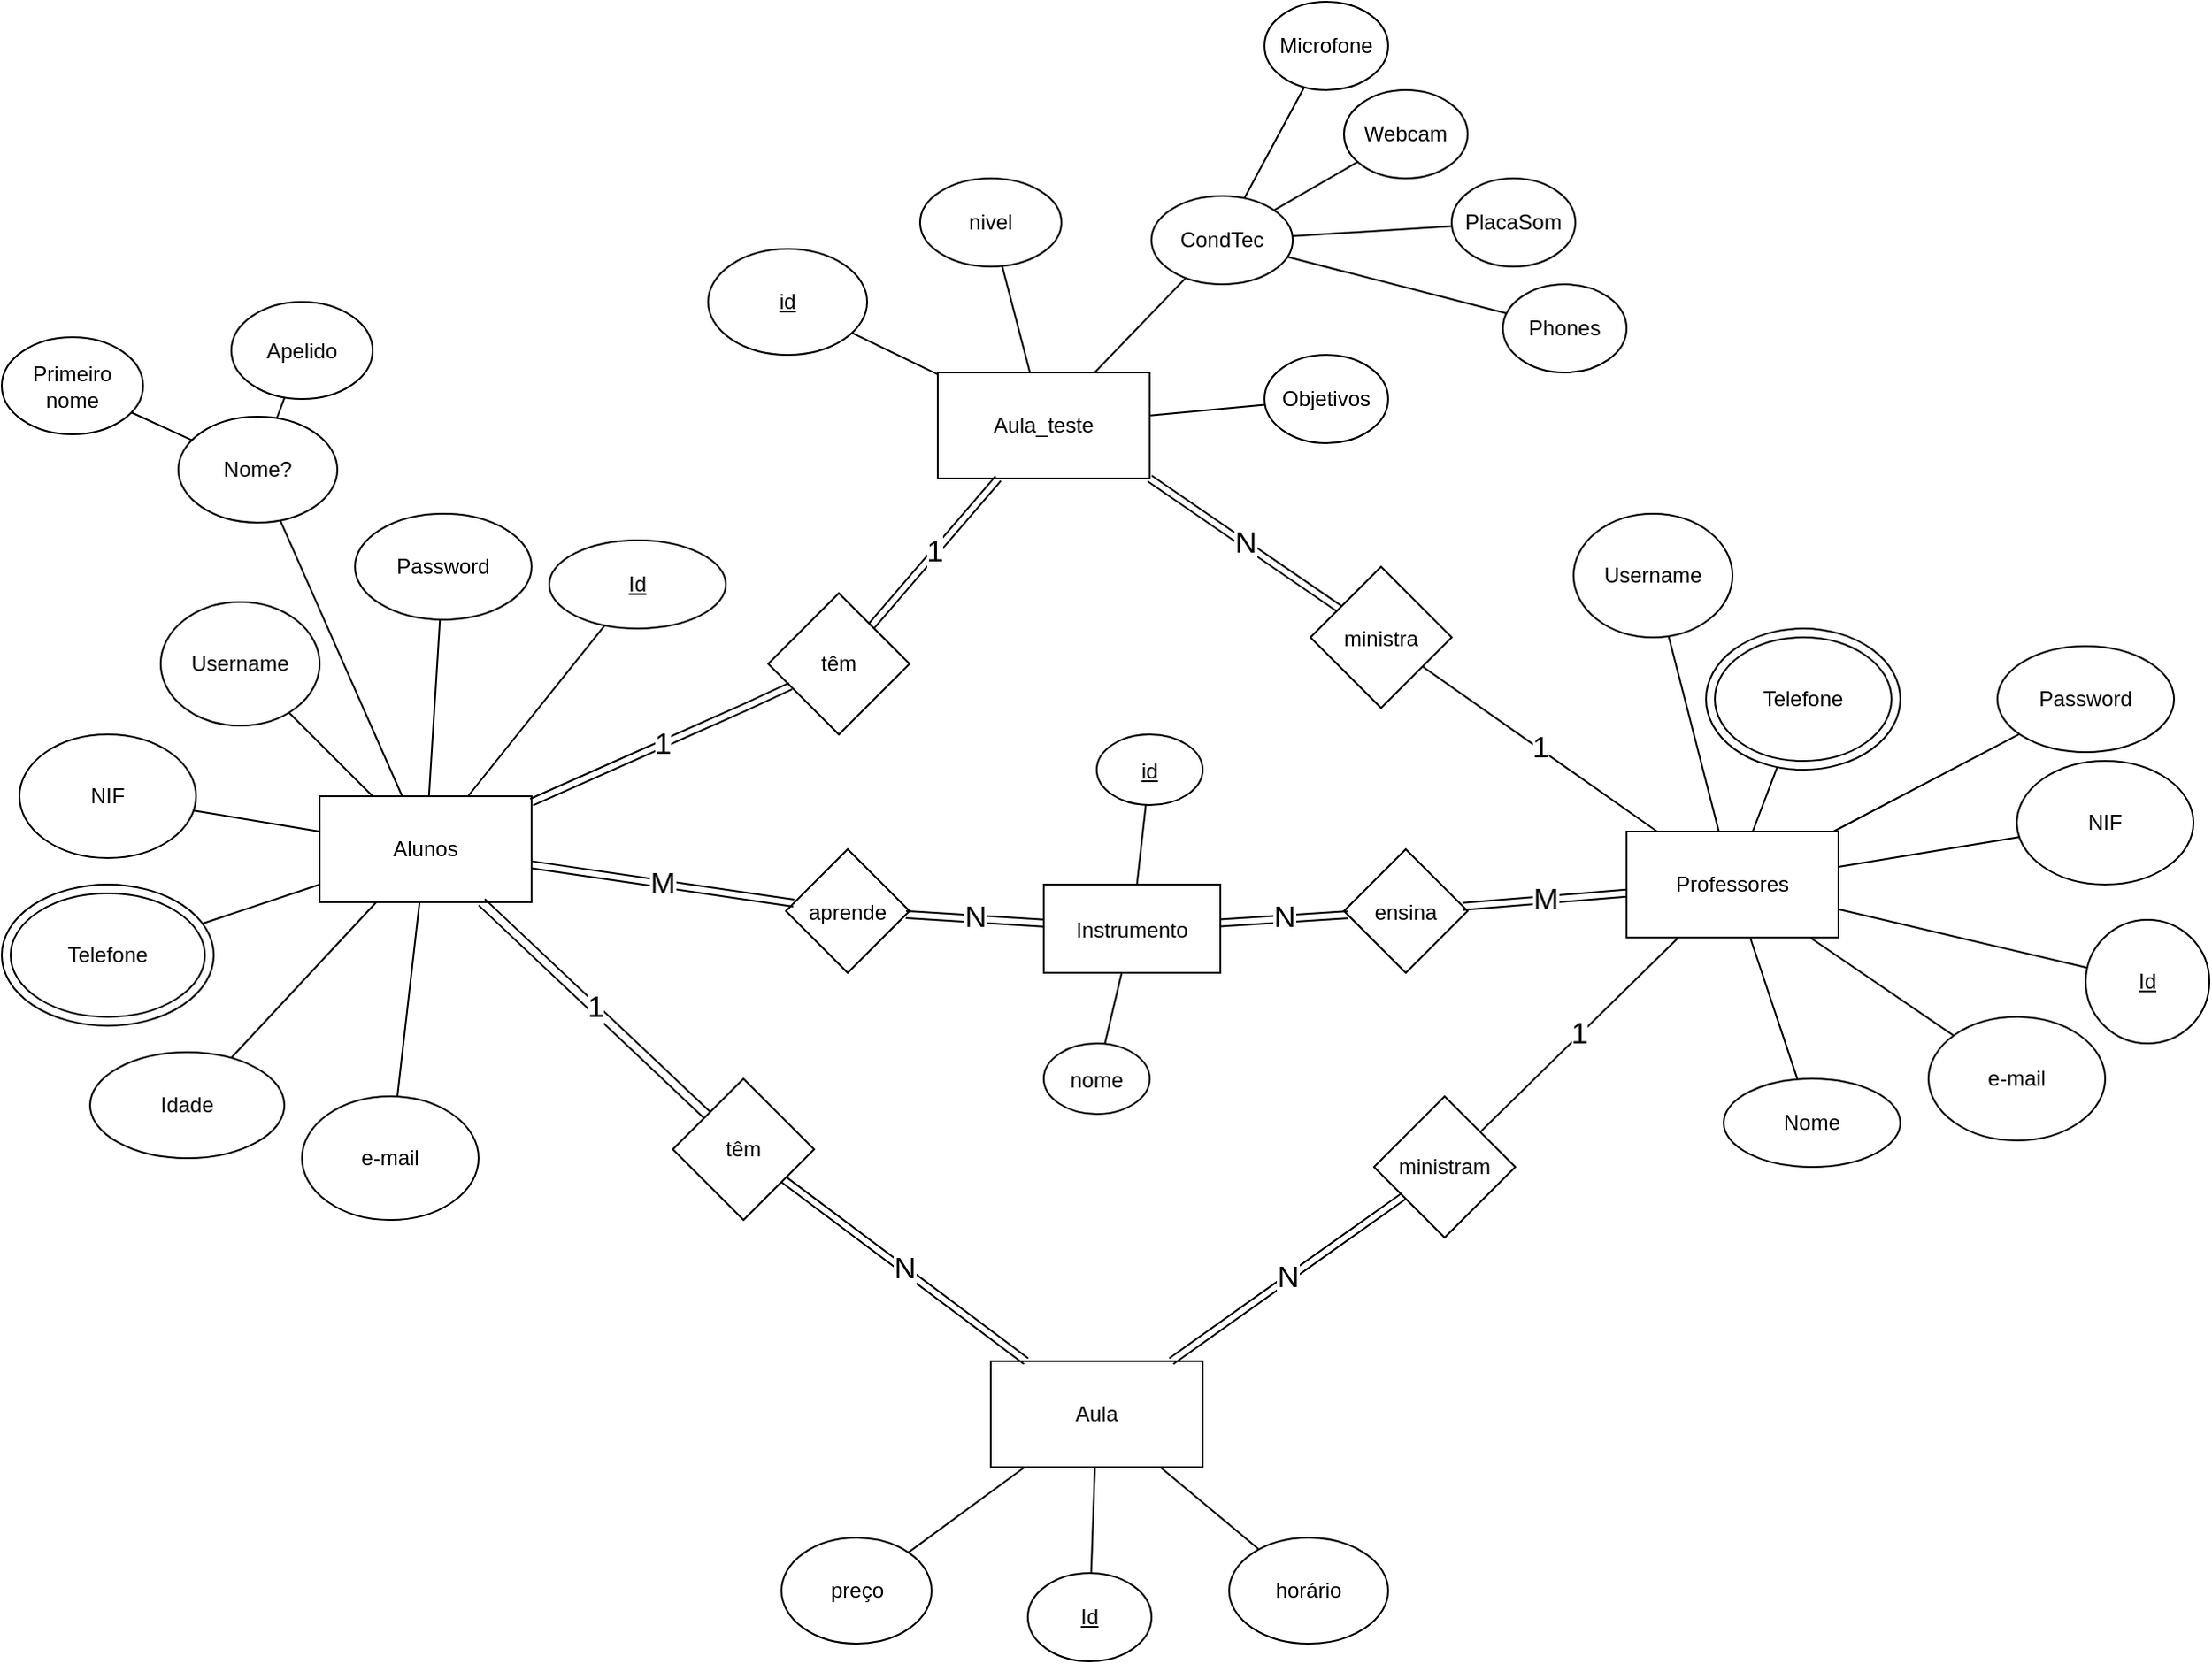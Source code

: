 <mxfile version="14.6.1" type="github">
  <diagram id="C5RBs43oDa-KdzZeNtuy" name="Page-1">
    <mxGraphModel dx="1320" dy="1723" grid="1" gridSize="10" guides="1" tooltips="1" connect="1" arrows="1" fold="1" page="1" pageScale="1" pageWidth="827" pageHeight="1169" math="0" shadow="0">
      <root>
        <mxCell id="WIyWlLk6GJQsqaUBKTNV-0" />
        <mxCell id="WIyWlLk6GJQsqaUBKTNV-1" parent="WIyWlLk6GJQsqaUBKTNV-0" />
        <mxCell id="YeJPbqonlaDgZHrQWHC3-2" value="Alunos" style="rounded=0;whiteSpace=wrap;html=1;" parent="WIyWlLk6GJQsqaUBKTNV-1" vertex="1">
          <mxGeometry x="230" y="190" width="120" height="60" as="geometry" />
        </mxCell>
        <mxCell id="YeJPbqonlaDgZHrQWHC3-3" value="" style="endArrow=none;html=1;" parent="WIyWlLk6GJQsqaUBKTNV-1" target="YeJPbqonlaDgZHrQWHC3-4" edge="1" source="YeJPbqonlaDgZHrQWHC3-2">
          <mxGeometry width="50" height="50" relative="1" as="geometry">
            <mxPoint x="430" y="220" as="sourcePoint" />
            <mxPoint x="480" y="170" as="targetPoint" />
          </mxGeometry>
        </mxCell>
        <mxCell id="YeJPbqonlaDgZHrQWHC3-4" value="&lt;u&gt;Id&lt;/u&gt;" style="ellipse;whiteSpace=wrap;html=1;" parent="WIyWlLk6GJQsqaUBKTNV-1" vertex="1">
          <mxGeometry x="360" y="45" width="100" height="50" as="geometry" />
        </mxCell>
        <mxCell id="YeJPbqonlaDgZHrQWHC3-5" value="" style="endArrow=none;html=1;" parent="WIyWlLk6GJQsqaUBKTNV-1" target="YeJPbqonlaDgZHrQWHC3-6" edge="1" source="YeJPbqonlaDgZHrQWHC3-2">
          <mxGeometry width="50" height="50" relative="1" as="geometry">
            <mxPoint x="470" y="240" as="sourcePoint" />
            <mxPoint x="520" y="220" as="targetPoint" />
          </mxGeometry>
        </mxCell>
        <mxCell id="YeJPbqonlaDgZHrQWHC3-6" value="Nome?" style="ellipse;whiteSpace=wrap;html=1;" parent="WIyWlLk6GJQsqaUBKTNV-1" vertex="1">
          <mxGeometry x="150" y="-25" width="90" height="60" as="geometry" />
        </mxCell>
        <mxCell id="YeJPbqonlaDgZHrQWHC3-7" value="" style="endArrow=none;html=1;" parent="WIyWlLk6GJQsqaUBKTNV-1" source="YeJPbqonlaDgZHrQWHC3-2" target="YeJPbqonlaDgZHrQWHC3-8" edge="1">
          <mxGeometry width="50" height="50" relative="1" as="geometry">
            <mxPoint x="420" y="340" as="sourcePoint" />
            <mxPoint x="420" y="280" as="targetPoint" />
            <Array as="points" />
          </mxGeometry>
        </mxCell>
        <mxCell id="YeJPbqonlaDgZHrQWHC3-8" value="e-mail" style="ellipse;whiteSpace=wrap;html=1;" parent="WIyWlLk6GJQsqaUBKTNV-1" vertex="1">
          <mxGeometry x="220" y="360" width="100" height="70" as="geometry" />
        </mxCell>
        <mxCell id="YeJPbqonlaDgZHrQWHC3-10" value="Password" style="ellipse;whiteSpace=wrap;html=1;" parent="WIyWlLk6GJQsqaUBKTNV-1" vertex="1">
          <mxGeometry x="250" y="30" width="100" height="60" as="geometry" />
        </mxCell>
        <mxCell id="YeJPbqonlaDgZHrQWHC3-17" value="" style="endArrow=none;html=1;" parent="WIyWlLk6GJQsqaUBKTNV-1" source="YeJPbqonlaDgZHrQWHC3-23" edge="1" target="YeJPbqonlaDgZHrQWHC3-2">
          <mxGeometry width="50" height="50" relative="1" as="geometry">
            <mxPoint x="300" y="320" as="sourcePoint" />
            <mxPoint x="350" y="270" as="targetPoint" />
          </mxGeometry>
        </mxCell>
        <mxCell id="YeJPbqonlaDgZHrQWHC3-18" value="Telefone" style="ellipse;whiteSpace=wrap;html=1;perimeterSpacing=0;shadow=0;sketch=0;strokeWidth=1;gradientDirection=east;" parent="WIyWlLk6GJQsqaUBKTNV-1" vertex="1">
          <mxGeometry x="55" y="245" width="110" height="70" as="geometry" />
        </mxCell>
        <mxCell id="YeJPbqonlaDgZHrQWHC3-23" value="" style="ellipse;whiteSpace=wrap;html=1;rounded=0;sketch=0;fillColor=none;" parent="WIyWlLk6GJQsqaUBKTNV-1" vertex="1">
          <mxGeometry x="50" y="240" width="120" height="80" as="geometry" />
        </mxCell>
        <mxCell id="YeJPbqonlaDgZHrQWHC3-24" value="" style="endArrow=none;html=1;" parent="WIyWlLk6GJQsqaUBKTNV-1" target="YeJPbqonlaDgZHrQWHC3-2" edge="1" source="YeJPbqonlaDgZHrQWHC3-25">
          <mxGeometry width="50" height="50" relative="1" as="geometry">
            <mxPoint x="380" y="360" as="sourcePoint" />
            <mxPoint x="410" y="280" as="targetPoint" />
            <Array as="points" />
          </mxGeometry>
        </mxCell>
        <mxCell id="YeJPbqonlaDgZHrQWHC3-25" value="Idade" style="ellipse;whiteSpace=wrap;html=1;rounded=0;sketch=0;" parent="WIyWlLk6GJQsqaUBKTNV-1" vertex="1">
          <mxGeometry x="100" y="335" width="110" height="60" as="geometry" />
        </mxCell>
        <mxCell id="QPZrH0Ajvc4-a-Q5nBBF-0" value="Professores" style="rounded=0;whiteSpace=wrap;html=1;" parent="WIyWlLk6GJQsqaUBKTNV-1" vertex="1">
          <mxGeometry x="970" y="210" width="120" height="60" as="geometry" />
        </mxCell>
        <mxCell id="QPZrH0Ajvc4-a-Q5nBBF-17" value="" style="endArrow=none;html=1;" parent="WIyWlLk6GJQsqaUBKTNV-1" edge="1" target="QPZrH0Ajvc4-a-Q5nBBF-0" source="QPZrH0Ajvc4-a-Q5nBBF-19">
          <mxGeometry width="50" height="50" relative="1" as="geometry">
            <mxPoint x="920" y="320" as="sourcePoint" />
            <mxPoint x="970" y="270" as="targetPoint" />
          </mxGeometry>
        </mxCell>
        <mxCell id="QPZrH0Ajvc4-a-Q5nBBF-19" value="&lt;u&gt;Id&lt;/u&gt;" style="ellipse;whiteSpace=wrap;html=1;" parent="WIyWlLk6GJQsqaUBKTNV-1" vertex="1">
          <mxGeometry x="1230" y="260" width="70" height="70" as="geometry" />
        </mxCell>
        <mxCell id="QPZrH0Ajvc4-a-Q5nBBF-20" value="Nome" style="ellipse;whiteSpace=wrap;html=1;" parent="WIyWlLk6GJQsqaUBKTNV-1" vertex="1">
          <mxGeometry x="1025" y="350" width="100" height="50" as="geometry" />
        </mxCell>
        <mxCell id="QPZrH0Ajvc4-a-Q5nBBF-21" value="" style="endArrow=none;html=1;" parent="WIyWlLk6GJQsqaUBKTNV-1" source="QPZrH0Ajvc4-a-Q5nBBF-20" edge="1" target="QPZrH0Ajvc4-a-Q5nBBF-0">
          <mxGeometry width="50" height="50" relative="1" as="geometry">
            <mxPoint x="990" y="320" as="sourcePoint" />
            <mxPoint x="1040" y="270" as="targetPoint" />
          </mxGeometry>
        </mxCell>
        <mxCell id="QPZrH0Ajvc4-a-Q5nBBF-22" value="e-mail" style="ellipse;whiteSpace=wrap;html=1;" parent="WIyWlLk6GJQsqaUBKTNV-1" vertex="1">
          <mxGeometry x="1141" y="315" width="100" height="70" as="geometry" />
        </mxCell>
        <mxCell id="QPZrH0Ajvc4-a-Q5nBBF-23" value="" style="endArrow=none;html=1;" parent="WIyWlLk6GJQsqaUBKTNV-1" target="QPZrH0Ajvc4-a-Q5nBBF-22" edge="1" source="QPZrH0Ajvc4-a-Q5nBBF-0">
          <mxGeometry width="50" height="50" relative="1" as="geometry">
            <mxPoint x="1090" y="265" as="sourcePoint" />
            <mxPoint x="1140" y="215" as="targetPoint" />
          </mxGeometry>
        </mxCell>
        <mxCell id="QPZrH0Ajvc4-a-Q5nBBF-25" value="Aula" style="rounded=0;whiteSpace=wrap;html=1;" parent="WIyWlLk6GJQsqaUBKTNV-1" vertex="1">
          <mxGeometry x="610" y="510" width="120" height="60" as="geometry" />
        </mxCell>
        <mxCell id="QPZrH0Ajvc4-a-Q5nBBF-26" value="&lt;u&gt;Id&lt;/u&gt;" style="ellipse;whiteSpace=wrap;html=1;" parent="WIyWlLk6GJQsqaUBKTNV-1" vertex="1">
          <mxGeometry x="631" y="630" width="70" height="50" as="geometry" />
        </mxCell>
        <mxCell id="QPZrH0Ajvc4-a-Q5nBBF-27" value="" style="endArrow=none;html=1;" parent="WIyWlLk6GJQsqaUBKTNV-1" source="QPZrH0Ajvc4-a-Q5nBBF-25" target="QPZrH0Ajvc4-a-Q5nBBF-26" edge="1">
          <mxGeometry width="50" height="50" relative="1" as="geometry">
            <mxPoint x="810" y="540" as="sourcePoint" />
            <mxPoint x="860" y="490" as="targetPoint" />
          </mxGeometry>
        </mxCell>
        <mxCell id="QPZrH0Ajvc4-a-Q5nBBF-32" value="ministram" style="rhombus;whiteSpace=wrap;html=1;" parent="WIyWlLk6GJQsqaUBKTNV-1" vertex="1">
          <mxGeometry x="827" y="360" width="80" height="80" as="geometry" />
        </mxCell>
        <mxCell id="QPZrH0Ajvc4-a-Q5nBBF-33" value="têm" style="rhombus;whiteSpace=wrap;html=1;" parent="WIyWlLk6GJQsqaUBKTNV-1" vertex="1">
          <mxGeometry x="430" y="350" width="80" height="80" as="geometry" />
        </mxCell>
        <mxCell id="QPZrH0Ajvc4-a-Q5nBBF-34" value="Username" style="ellipse;whiteSpace=wrap;html=1;" parent="WIyWlLk6GJQsqaUBKTNV-1" vertex="1">
          <mxGeometry x="140" y="80" width="90" height="70" as="geometry" />
        </mxCell>
        <mxCell id="QPZrH0Ajvc4-a-Q5nBBF-35" value="" style="endArrow=none;html=1;" parent="WIyWlLk6GJQsqaUBKTNV-1" target="QPZrH0Ajvc4-a-Q5nBBF-34" edge="1" source="YeJPbqonlaDgZHrQWHC3-2">
          <mxGeometry width="50" height="50" relative="1" as="geometry">
            <mxPoint x="350" y="220" as="sourcePoint" />
            <mxPoint x="400" y="170" as="targetPoint" />
          </mxGeometry>
        </mxCell>
        <mxCell id="QPZrH0Ajvc4-a-Q5nBBF-38" value="Telefone" style="ellipse;whiteSpace=wrap;html=1;" parent="WIyWlLk6GJQsqaUBKTNV-1" vertex="1">
          <mxGeometry x="1020" y="100" width="100" height="70" as="geometry" />
        </mxCell>
        <mxCell id="QPZrH0Ajvc4-a-Q5nBBF-39" value="" style="endArrow=none;html=1;" parent="WIyWlLk6GJQsqaUBKTNV-1" source="QPZrH0Ajvc4-a-Q5nBBF-0" target="7uHokPlCw8yeGiN5BkeQ-28" edge="1">
          <mxGeometry width="50" height="50" relative="1" as="geometry">
            <mxPoint x="990" y="210" as="sourcePoint" />
            <mxPoint x="1040" y="160" as="targetPoint" />
          </mxGeometry>
        </mxCell>
        <mxCell id="QPZrH0Ajvc4-a-Q5nBBF-40" value="Password" style="ellipse;whiteSpace=wrap;html=1;" parent="WIyWlLk6GJQsqaUBKTNV-1" vertex="1">
          <mxGeometry x="1180" y="105" width="100" height="60" as="geometry" />
        </mxCell>
        <mxCell id="QPZrH0Ajvc4-a-Q5nBBF-41" value="Username" style="ellipse;whiteSpace=wrap;html=1;" parent="WIyWlLk6GJQsqaUBKTNV-1" vertex="1">
          <mxGeometry x="940" y="30" width="90" height="70" as="geometry" />
        </mxCell>
        <mxCell id="QPZrH0Ajvc4-a-Q5nBBF-43" value="" style="endArrow=none;html=1;" parent="WIyWlLk6GJQsqaUBKTNV-1" source="QPZrH0Ajvc4-a-Q5nBBF-40" edge="1" target="QPZrH0Ajvc4-a-Q5nBBF-0">
          <mxGeometry width="50" height="50" relative="1" as="geometry">
            <mxPoint x="920" y="265" as="sourcePoint" />
            <mxPoint x="970" y="215" as="targetPoint" />
          </mxGeometry>
        </mxCell>
        <mxCell id="QPZrH0Ajvc4-a-Q5nBBF-44" value="" style="endArrow=none;html=1;" parent="WIyWlLk6GJQsqaUBKTNV-1" source="QPZrH0Ajvc4-a-Q5nBBF-0" target="QPZrH0Ajvc4-a-Q5nBBF-41" edge="1">
          <mxGeometry width="50" height="50" relative="1" as="geometry">
            <mxPoint x="980" y="210" as="sourcePoint" />
            <mxPoint x="1030" y="160" as="targetPoint" />
          </mxGeometry>
        </mxCell>
        <mxCell id="QPZrH0Ajvc4-a-Q5nBBF-46" value="N" style="shape=link;html=1;fontSize=17;" parent="WIyWlLk6GJQsqaUBKTNV-1" source="QPZrH0Ajvc4-a-Q5nBBF-25" target="QPZrH0Ajvc4-a-Q5nBBF-32" edge="1">
          <mxGeometry width="100" relative="1" as="geometry">
            <mxPoint x="815" y="480" as="sourcePoint" />
            <mxPoint x="915" y="480" as="targetPoint" />
          </mxGeometry>
        </mxCell>
        <mxCell id="QPZrH0Ajvc4-a-Q5nBBF-47" value="1" style="shape=link;html=1;width=5;fontSize=17;" parent="WIyWlLk6GJQsqaUBKTNV-1" source="YeJPbqonlaDgZHrQWHC3-2" edge="1" target="QPZrH0Ajvc4-a-Q5nBBF-33">
          <mxGeometry width="100" relative="1" as="geometry">
            <mxPoint x="400" y="509.5" as="sourcePoint" />
            <mxPoint x="440" y="470" as="targetPoint" />
          </mxGeometry>
        </mxCell>
        <mxCell id="QPZrH0Ajvc4-a-Q5nBBF-49" value="N" style="shape=link;html=1;endSize=6;fontSize=17;" parent="WIyWlLk6GJQsqaUBKTNV-1" source="QPZrH0Ajvc4-a-Q5nBBF-33" edge="1" target="QPZrH0Ajvc4-a-Q5nBBF-25">
          <mxGeometry width="100" relative="1" as="geometry">
            <mxPoint x="600" y="620" as="sourcePoint" />
            <mxPoint x="700" y="620" as="targetPoint" />
          </mxGeometry>
        </mxCell>
        <mxCell id="QPZrH0Ajvc4-a-Q5nBBF-55" value="preço" style="ellipse;whiteSpace=wrap;html=1;fillColor=none;" parent="WIyWlLk6GJQsqaUBKTNV-1" vertex="1">
          <mxGeometry x="491.5" y="610" width="85" height="60" as="geometry" />
        </mxCell>
        <mxCell id="QPZrH0Ajvc4-a-Q5nBBF-58" value="" style="endArrow=none;html=1;" parent="WIyWlLk6GJQsqaUBKTNV-1" target="QPZrH0Ajvc4-a-Q5nBBF-25" edge="1" source="QPZrH0Ajvc4-a-Q5nBBF-55">
          <mxGeometry width="50" height="50" relative="1" as="geometry">
            <mxPoint x="800" y="740" as="sourcePoint" />
            <mxPoint x="850" y="690" as="targetPoint" />
          </mxGeometry>
        </mxCell>
        <mxCell id="QPZrH0Ajvc4-a-Q5nBBF-59" value="&lt;font style=&quot;font-size: 12px&quot;&gt;horário&lt;/font&gt;" style="ellipse;whiteSpace=wrap;html=1;fillColor=none;fontSize=12;" parent="WIyWlLk6GJQsqaUBKTNV-1" vertex="1">
          <mxGeometry x="745" y="610" width="90" height="60" as="geometry" />
        </mxCell>
        <mxCell id="QPZrH0Ajvc4-a-Q5nBBF-60" value="" style="endArrow=none;html=1;fontSize=12;" parent="WIyWlLk6GJQsqaUBKTNV-1" target="QPZrH0Ajvc4-a-Q5nBBF-59" edge="1" source="QPZrH0Ajvc4-a-Q5nBBF-25">
          <mxGeometry width="50" height="50" relative="1" as="geometry">
            <mxPoint x="820" y="640" as="sourcePoint" />
            <mxPoint x="870" y="590" as="targetPoint" />
          </mxGeometry>
        </mxCell>
        <mxCell id="7uHokPlCw8yeGiN5BkeQ-24" value="NIF" style="ellipse;whiteSpace=wrap;html=1;fontSize=12;" parent="WIyWlLk6GJQsqaUBKTNV-1" vertex="1">
          <mxGeometry x="60" y="155" width="100" height="70" as="geometry" />
        </mxCell>
        <mxCell id="7uHokPlCw8yeGiN5BkeQ-25" value="" style="endArrow=none;html=1;fontSize=12;" parent="WIyWlLk6GJQsqaUBKTNV-1" target="YeJPbqonlaDgZHrQWHC3-2" edge="1" source="7uHokPlCw8yeGiN5BkeQ-24">
          <mxGeometry width="50" height="50" relative="1" as="geometry">
            <mxPoint x="170" y="295" as="sourcePoint" />
            <mxPoint x="220" y="245" as="targetPoint" />
          </mxGeometry>
        </mxCell>
        <mxCell id="7uHokPlCw8yeGiN5BkeQ-26" value="NIF" style="ellipse;whiteSpace=wrap;html=1;fontSize=12;" parent="WIyWlLk6GJQsqaUBKTNV-1" vertex="1">
          <mxGeometry x="1191" y="170" width="100" height="70" as="geometry" />
        </mxCell>
        <mxCell id="7uHokPlCw8yeGiN5BkeQ-27" value="" style="endArrow=none;html=1;fontSize=12;" parent="WIyWlLk6GJQsqaUBKTNV-1" target="7uHokPlCw8yeGiN5BkeQ-26" edge="1" source="QPZrH0Ajvc4-a-Q5nBBF-0">
          <mxGeometry width="50" height="50" relative="1" as="geometry">
            <mxPoint x="1090" y="250" as="sourcePoint" />
            <mxPoint x="1140" y="200" as="targetPoint" />
          </mxGeometry>
        </mxCell>
        <mxCell id="7uHokPlCw8yeGiN5BkeQ-28" value="" style="ellipse;whiteSpace=wrap;html=1;rounded=0;sketch=0;fillColor=none;" parent="WIyWlLk6GJQsqaUBKTNV-1" vertex="1">
          <mxGeometry x="1015" y="95" width="110" height="80" as="geometry" />
        </mxCell>
        <mxCell id="ZxcHzyBanlLkTp8bQzHT-0" value="Aula_teste" style="rounded=0;whiteSpace=wrap;html=1;" parent="WIyWlLk6GJQsqaUBKTNV-1" vertex="1">
          <mxGeometry x="580" y="-50" width="120" height="60" as="geometry" />
        </mxCell>
        <mxCell id="ZxcHzyBanlLkTp8bQzHT-3" value="nivel" style="ellipse;whiteSpace=wrap;html=1;" parent="WIyWlLk6GJQsqaUBKTNV-1" vertex="1">
          <mxGeometry x="570" y="-160" width="80" height="50" as="geometry" />
        </mxCell>
        <mxCell id="ZxcHzyBanlLkTp8bQzHT-4" value="&lt;u&gt;id&lt;/u&gt;" style="ellipse;whiteSpace=wrap;html=1;" parent="WIyWlLk6GJQsqaUBKTNV-1" vertex="1">
          <mxGeometry x="450" y="-120" width="90" height="60" as="geometry" />
        </mxCell>
        <mxCell id="ZxcHzyBanlLkTp8bQzHT-7" value="" style="endArrow=none;html=1;" parent="WIyWlLk6GJQsqaUBKTNV-1" target="ZxcHzyBanlLkTp8bQzHT-3" edge="1" source="ZxcHzyBanlLkTp8bQzHT-0">
          <mxGeometry width="50" height="50" relative="1" as="geometry">
            <mxPoint x="600" y="-50" as="sourcePoint" />
            <mxPoint x="650" y="-100" as="targetPoint" />
          </mxGeometry>
        </mxCell>
        <mxCell id="ZxcHzyBanlLkTp8bQzHT-8" value="" style="endArrow=none;html=1;" parent="WIyWlLk6GJQsqaUBKTNV-1" source="ZxcHzyBanlLkTp8bQzHT-4" edge="1" target="ZxcHzyBanlLkTp8bQzHT-0">
          <mxGeometry width="50" height="50" relative="1" as="geometry">
            <mxPoint x="530" y="20" as="sourcePoint" />
            <mxPoint x="580" y="-30" as="targetPoint" />
          </mxGeometry>
        </mxCell>
        <mxCell id="ZxcHzyBanlLkTp8bQzHT-9" value="CondTec" style="ellipse;whiteSpace=wrap;html=1;" parent="WIyWlLk6GJQsqaUBKTNV-1" vertex="1">
          <mxGeometry x="701" y="-150" width="80" height="50" as="geometry" />
        </mxCell>
        <mxCell id="ZxcHzyBanlLkTp8bQzHT-10" value="Webcam" style="ellipse;whiteSpace=wrap;html=1;" parent="WIyWlLk6GJQsqaUBKTNV-1" vertex="1">
          <mxGeometry x="810" y="-210" width="70" height="50" as="geometry" />
        </mxCell>
        <mxCell id="ZxcHzyBanlLkTp8bQzHT-11" value="PlacaSom" style="ellipse;whiteSpace=wrap;html=1;" parent="WIyWlLk6GJQsqaUBKTNV-1" vertex="1">
          <mxGeometry x="871" y="-160" width="70" height="50" as="geometry" />
        </mxCell>
        <mxCell id="ZxcHzyBanlLkTp8bQzHT-12" value="Phones" style="ellipse;whiteSpace=wrap;html=1;" parent="WIyWlLk6GJQsqaUBKTNV-1" vertex="1">
          <mxGeometry x="900" y="-100" width="70" height="50" as="geometry" />
        </mxCell>
        <mxCell id="ZxcHzyBanlLkTp8bQzHT-13" value="" style="endArrow=none;html=1;" parent="WIyWlLk6GJQsqaUBKTNV-1" target="ZxcHzyBanlLkTp8bQzHT-11" edge="1" source="ZxcHzyBanlLkTp8bQzHT-9">
          <mxGeometry width="50" height="50" relative="1" as="geometry">
            <mxPoint x="830" y="-110" as="sourcePoint" />
            <mxPoint x="880" y="-160" as="targetPoint" />
          </mxGeometry>
        </mxCell>
        <mxCell id="ZxcHzyBanlLkTp8bQzHT-14" value="" style="endArrow=none;html=1;" parent="WIyWlLk6GJQsqaUBKTNV-1" source="ZxcHzyBanlLkTp8bQzHT-9" edge="1" target="ZxcHzyBanlLkTp8bQzHT-12">
          <mxGeometry width="50" height="50" relative="1" as="geometry">
            <mxPoint x="850" y="-30" as="sourcePoint" />
            <mxPoint x="900" y="-80" as="targetPoint" />
          </mxGeometry>
        </mxCell>
        <mxCell id="ZxcHzyBanlLkTp8bQzHT-15" value="" style="endArrow=none;html=1;" parent="WIyWlLk6GJQsqaUBKTNV-1" source="ZxcHzyBanlLkTp8bQzHT-9" target="ZxcHzyBanlLkTp8bQzHT-10" edge="1">
          <mxGeometry width="50" height="50" relative="1" as="geometry">
            <mxPoint x="790" y="-130" as="sourcePoint" />
            <mxPoint x="840" y="-180" as="targetPoint" />
          </mxGeometry>
        </mxCell>
        <mxCell id="ZxcHzyBanlLkTp8bQzHT-16" value="Microfone" style="ellipse;whiteSpace=wrap;html=1;" parent="WIyWlLk6GJQsqaUBKTNV-1" vertex="1">
          <mxGeometry x="765" y="-260" width="70" height="50" as="geometry" />
        </mxCell>
        <mxCell id="ZxcHzyBanlLkTp8bQzHT-17" value="" style="endArrow=none;html=1;" parent="WIyWlLk6GJQsqaUBKTNV-1" target="ZxcHzyBanlLkTp8bQzHT-16" edge="1" source="ZxcHzyBanlLkTp8bQzHT-9">
          <mxGeometry width="50" height="50" relative="1" as="geometry">
            <mxPoint x="780" y="-130" as="sourcePoint" />
            <mxPoint x="830" y="-180" as="targetPoint" />
          </mxGeometry>
        </mxCell>
        <mxCell id="ZxcHzyBanlLkTp8bQzHT-18" value="" style="endArrow=none;html=1;" parent="WIyWlLk6GJQsqaUBKTNV-1" target="ZxcHzyBanlLkTp8bQzHT-9" edge="1" source="ZxcHzyBanlLkTp8bQzHT-0">
          <mxGeometry width="50" height="50" relative="1" as="geometry">
            <mxPoint x="700" y="-50" as="sourcePoint" />
            <mxPoint x="750" y="-100" as="targetPoint" />
          </mxGeometry>
        </mxCell>
        <mxCell id="ZxcHzyBanlLkTp8bQzHT-19" value="Objetivos" style="ellipse;whiteSpace=wrap;html=1;" parent="WIyWlLk6GJQsqaUBKTNV-1" vertex="1">
          <mxGeometry x="765" y="-60" width="70" height="50" as="geometry" />
        </mxCell>
        <mxCell id="ZxcHzyBanlLkTp8bQzHT-20" value="" style="endArrow=none;html=1;" parent="WIyWlLk6GJQsqaUBKTNV-1" source="ZxcHzyBanlLkTp8bQzHT-0" target="ZxcHzyBanlLkTp8bQzHT-19" edge="1">
          <mxGeometry width="50" height="50" relative="1" as="geometry">
            <mxPoint x="821" y="-120" as="sourcePoint" />
            <mxPoint x="871" y="-170" as="targetPoint" />
          </mxGeometry>
        </mxCell>
        <mxCell id="ZxcHzyBanlLkTp8bQzHT-24" value="têm" style="rhombus;whiteSpace=wrap;html=1;" parent="WIyWlLk6GJQsqaUBKTNV-1" vertex="1">
          <mxGeometry x="484" y="75" width="80" height="80" as="geometry" />
        </mxCell>
        <mxCell id="ZxcHzyBanlLkTp8bQzHT-25" value="1" style="shape=link;html=1;fontSize=17;" parent="WIyWlLk6GJQsqaUBKTNV-1" source="YeJPbqonlaDgZHrQWHC3-2" edge="1" target="ZxcHzyBanlLkTp8bQzHT-24">
          <mxGeometry width="100" relative="1" as="geometry">
            <mxPoint x="420" y="114.5" as="sourcePoint" />
            <mxPoint x="520" y="114.5" as="targetPoint" />
            <Array as="points">
              <mxPoint x="470" y="140" />
            </Array>
          </mxGeometry>
        </mxCell>
        <mxCell id="ZxcHzyBanlLkTp8bQzHT-26" value="1" style="shape=link;html=1;fontSize=17;" parent="WIyWlLk6GJQsqaUBKTNV-1" target="ZxcHzyBanlLkTp8bQzHT-0" edge="1" source="ZxcHzyBanlLkTp8bQzHT-24">
          <mxGeometry width="100" relative="1" as="geometry">
            <mxPoint x="550" y="70" as="sourcePoint" />
            <mxPoint x="615" y="-32.5" as="targetPoint" />
          </mxGeometry>
        </mxCell>
        <mxCell id="ZxcHzyBanlLkTp8bQzHT-29" value="&lt;font style=&quot;font-size: 12px&quot;&gt;ministra&lt;/font&gt;" style="rhombus;whiteSpace=wrap;html=1;fontSize=17;" parent="WIyWlLk6GJQsqaUBKTNV-1" vertex="1">
          <mxGeometry x="791" y="60" width="80" height="80" as="geometry" />
        </mxCell>
        <mxCell id="ZxcHzyBanlLkTp8bQzHT-31" value="N" style="shape=link;html=1;fontSize=17;" parent="WIyWlLk6GJQsqaUBKTNV-1" source="ZxcHzyBanlLkTp8bQzHT-29" edge="1">
          <mxGeometry width="100" relative="1" as="geometry">
            <mxPoint x="635" y="112.5" as="sourcePoint" />
            <mxPoint x="700" y="10" as="targetPoint" />
            <Array as="points" />
          </mxGeometry>
        </mxCell>
        <mxCell id="ZxcHzyBanlLkTp8bQzHT-33" value="1" style="endArrow=none;html=1;fontSize=17;" parent="WIyWlLk6GJQsqaUBKTNV-1" target="ZxcHzyBanlLkTp8bQzHT-29" edge="1" source="QPZrH0Ajvc4-a-Q5nBBF-0">
          <mxGeometry width="50" height="50" relative="1" as="geometry">
            <mxPoint x="990" y="210" as="sourcePoint" />
            <mxPoint x="860" y="130" as="targetPoint" />
          </mxGeometry>
        </mxCell>
        <mxCell id="ZxcHzyBanlLkTp8bQzHT-34" value="1" style="endArrow=none;html=1;fontSize=17;" parent="WIyWlLk6GJQsqaUBKTNV-1" source="QPZrH0Ajvc4-a-Q5nBBF-32" edge="1" target="QPZrH0Ajvc4-a-Q5nBBF-0">
          <mxGeometry width="50" height="50" relative="1" as="geometry">
            <mxPoint x="960" y="325" as="sourcePoint" />
            <mxPoint x="1000" y="270" as="targetPoint" />
            <Array as="points" />
          </mxGeometry>
        </mxCell>
        <mxCell id="ZxcHzyBanlLkTp8bQzHT-35" value="&lt;font style=&quot;font-size: 12px&quot;&gt;Instrumento&lt;/font&gt;" style="rounded=0;whiteSpace=wrap;html=1;fontSize=17;" parent="WIyWlLk6GJQsqaUBKTNV-1" vertex="1">
          <mxGeometry x="640" y="240" width="100" height="50" as="geometry" />
        </mxCell>
        <mxCell id="ZxcHzyBanlLkTp8bQzHT-36" value="&lt;font style=&quot;font-size: 12px&quot;&gt;aprende&lt;/font&gt;" style="rhombus;whiteSpace=wrap;html=1;fontSize=17;" parent="WIyWlLk6GJQsqaUBKTNV-1" vertex="1">
          <mxGeometry x="494" y="220" width="70" height="70" as="geometry" />
        </mxCell>
        <mxCell id="ZxcHzyBanlLkTp8bQzHT-37" value="&lt;font style=&quot;font-size: 12px&quot;&gt;ensina&lt;/font&gt;" style="rhombus;whiteSpace=wrap;html=1;fontSize=17;" parent="WIyWlLk6GJQsqaUBKTNV-1" vertex="1">
          <mxGeometry x="810" y="220" width="70" height="70" as="geometry" />
        </mxCell>
        <mxCell id="ZxcHzyBanlLkTp8bQzHT-42" value="M" style="shape=link;html=1;fontSize=17;" parent="WIyWlLk6GJQsqaUBKTNV-1" edge="1" target="ZxcHzyBanlLkTp8bQzHT-36" source="YeJPbqonlaDgZHrQWHC3-2">
          <mxGeometry width="100" relative="1" as="geometry">
            <mxPoint x="470" y="260" as="sourcePoint" />
            <mxPoint x="570" y="260" as="targetPoint" />
          </mxGeometry>
        </mxCell>
        <mxCell id="ZxcHzyBanlLkTp8bQzHT-43" value="N" style="shape=link;html=1;fontSize=17;" parent="WIyWlLk6GJQsqaUBKTNV-1" edge="1" target="ZxcHzyBanlLkTp8bQzHT-35" source="ZxcHzyBanlLkTp8bQzHT-36">
          <mxGeometry width="100" relative="1" as="geometry">
            <mxPoint x="640" y="260" as="sourcePoint" />
            <mxPoint x="675" y="260" as="targetPoint" />
          </mxGeometry>
        </mxCell>
        <mxCell id="ZxcHzyBanlLkTp8bQzHT-44" value="N" style="shape=link;html=1;fontSize=17;" parent="WIyWlLk6GJQsqaUBKTNV-1" source="ZxcHzyBanlLkTp8bQzHT-35" edge="1" target="ZxcHzyBanlLkTp8bQzHT-37">
          <mxGeometry width="100" relative="1" as="geometry">
            <mxPoint x="780" y="275" as="sourcePoint" />
            <mxPoint x="820" y="275" as="targetPoint" />
          </mxGeometry>
        </mxCell>
        <mxCell id="ZxcHzyBanlLkTp8bQzHT-45" value="M" style="shape=link;html=1;fontSize=17;" parent="WIyWlLk6GJQsqaUBKTNV-1" source="ZxcHzyBanlLkTp8bQzHT-37" edge="1" target="QPZrH0Ajvc4-a-Q5nBBF-0">
          <mxGeometry width="100" relative="1" as="geometry">
            <mxPoint x="870" y="259.5" as="sourcePoint" />
            <mxPoint x="970" y="259.5" as="targetPoint" />
          </mxGeometry>
        </mxCell>
        <mxCell id="ZxcHzyBanlLkTp8bQzHT-46" value="&lt;font style=&quot;font-size: 12px&quot;&gt;&lt;u&gt;id&lt;/u&gt;&lt;/font&gt;" style="ellipse;whiteSpace=wrap;html=1;fontSize=17;" parent="WIyWlLk6GJQsqaUBKTNV-1" vertex="1">
          <mxGeometry x="670" y="155" width="60" height="40" as="geometry" />
        </mxCell>
        <mxCell id="ZxcHzyBanlLkTp8bQzHT-47" value="" style="endArrow=none;html=1;fontSize=17;" parent="WIyWlLk6GJQsqaUBKTNV-1" target="ZxcHzyBanlLkTp8bQzHT-46" edge="1" source="ZxcHzyBanlLkTp8bQzHT-35">
          <mxGeometry width="50" height="50" relative="1" as="geometry">
            <mxPoint x="710" y="240" as="sourcePoint" />
            <mxPoint x="760" y="190" as="targetPoint" />
          </mxGeometry>
        </mxCell>
        <mxCell id="ZxcHzyBanlLkTp8bQzHT-49" value="&lt;font style=&quot;font-size: 12px&quot;&gt;nome&lt;/font&gt;" style="ellipse;whiteSpace=wrap;html=1;fontSize=17;" parent="WIyWlLk6GJQsqaUBKTNV-1" vertex="1">
          <mxGeometry x="640" y="330" width="60" height="40" as="geometry" />
        </mxCell>
        <mxCell id="ZxcHzyBanlLkTp8bQzHT-50" value="" style="endArrow=none;html=1;fontSize=17;" parent="WIyWlLk6GJQsqaUBKTNV-1" target="ZxcHzyBanlLkTp8bQzHT-35" edge="1" source="ZxcHzyBanlLkTp8bQzHT-49">
          <mxGeometry width="50" height="50" relative="1" as="geometry">
            <mxPoint x="720" y="335" as="sourcePoint" />
            <mxPoint x="770" y="285" as="targetPoint" />
          </mxGeometry>
        </mxCell>
        <mxCell id="KKogX5XyxXrD-nstwHty-0" value="Primeiro nome" style="ellipse;whiteSpace=wrap;html=1;" vertex="1" parent="WIyWlLk6GJQsqaUBKTNV-1">
          <mxGeometry x="50" y="-70" width="80" height="55" as="geometry" />
        </mxCell>
        <mxCell id="KKogX5XyxXrD-nstwHty-1" value="Apelido" style="ellipse;whiteSpace=wrap;html=1;" vertex="1" parent="WIyWlLk6GJQsqaUBKTNV-1">
          <mxGeometry x="180" y="-90" width="80" height="55" as="geometry" />
        </mxCell>
        <mxCell id="KKogX5XyxXrD-nstwHty-2" value="" style="endArrow=none;html=1;" edge="1" parent="WIyWlLk6GJQsqaUBKTNV-1" target="KKogX5XyxXrD-nstwHty-0" source="YeJPbqonlaDgZHrQWHC3-6">
          <mxGeometry width="50" height="50" relative="1" as="geometry">
            <mxPoint x="559.841" y="178.073" as="sourcePoint" />
            <mxPoint x="514" y="233" as="targetPoint" />
          </mxGeometry>
        </mxCell>
        <mxCell id="KKogX5XyxXrD-nstwHty-3" value="" style="endArrow=none;html=1;" edge="1" parent="WIyWlLk6GJQsqaUBKTNV-1" target="KKogX5XyxXrD-nstwHty-1" source="YeJPbqonlaDgZHrQWHC3-6">
          <mxGeometry width="50" height="50" relative="1" as="geometry">
            <mxPoint x="584.836" y="202.438" as="sourcePoint" />
            <mxPoint x="524" y="243" as="targetPoint" />
          </mxGeometry>
        </mxCell>
        <mxCell id="KKogX5XyxXrD-nstwHty-5" value="" style="endArrow=none;html=1;" edge="1" parent="WIyWlLk6GJQsqaUBKTNV-1" source="YeJPbqonlaDgZHrQWHC3-2" target="YeJPbqonlaDgZHrQWHC3-10">
          <mxGeometry width="50" height="50" relative="1" as="geometry">
            <mxPoint x="429.37" y="198.62" as="sourcePoint" />
            <mxPoint x="290.0" y="114.998" as="targetPoint" />
          </mxGeometry>
        </mxCell>
      </root>
    </mxGraphModel>
  </diagram>
</mxfile>
